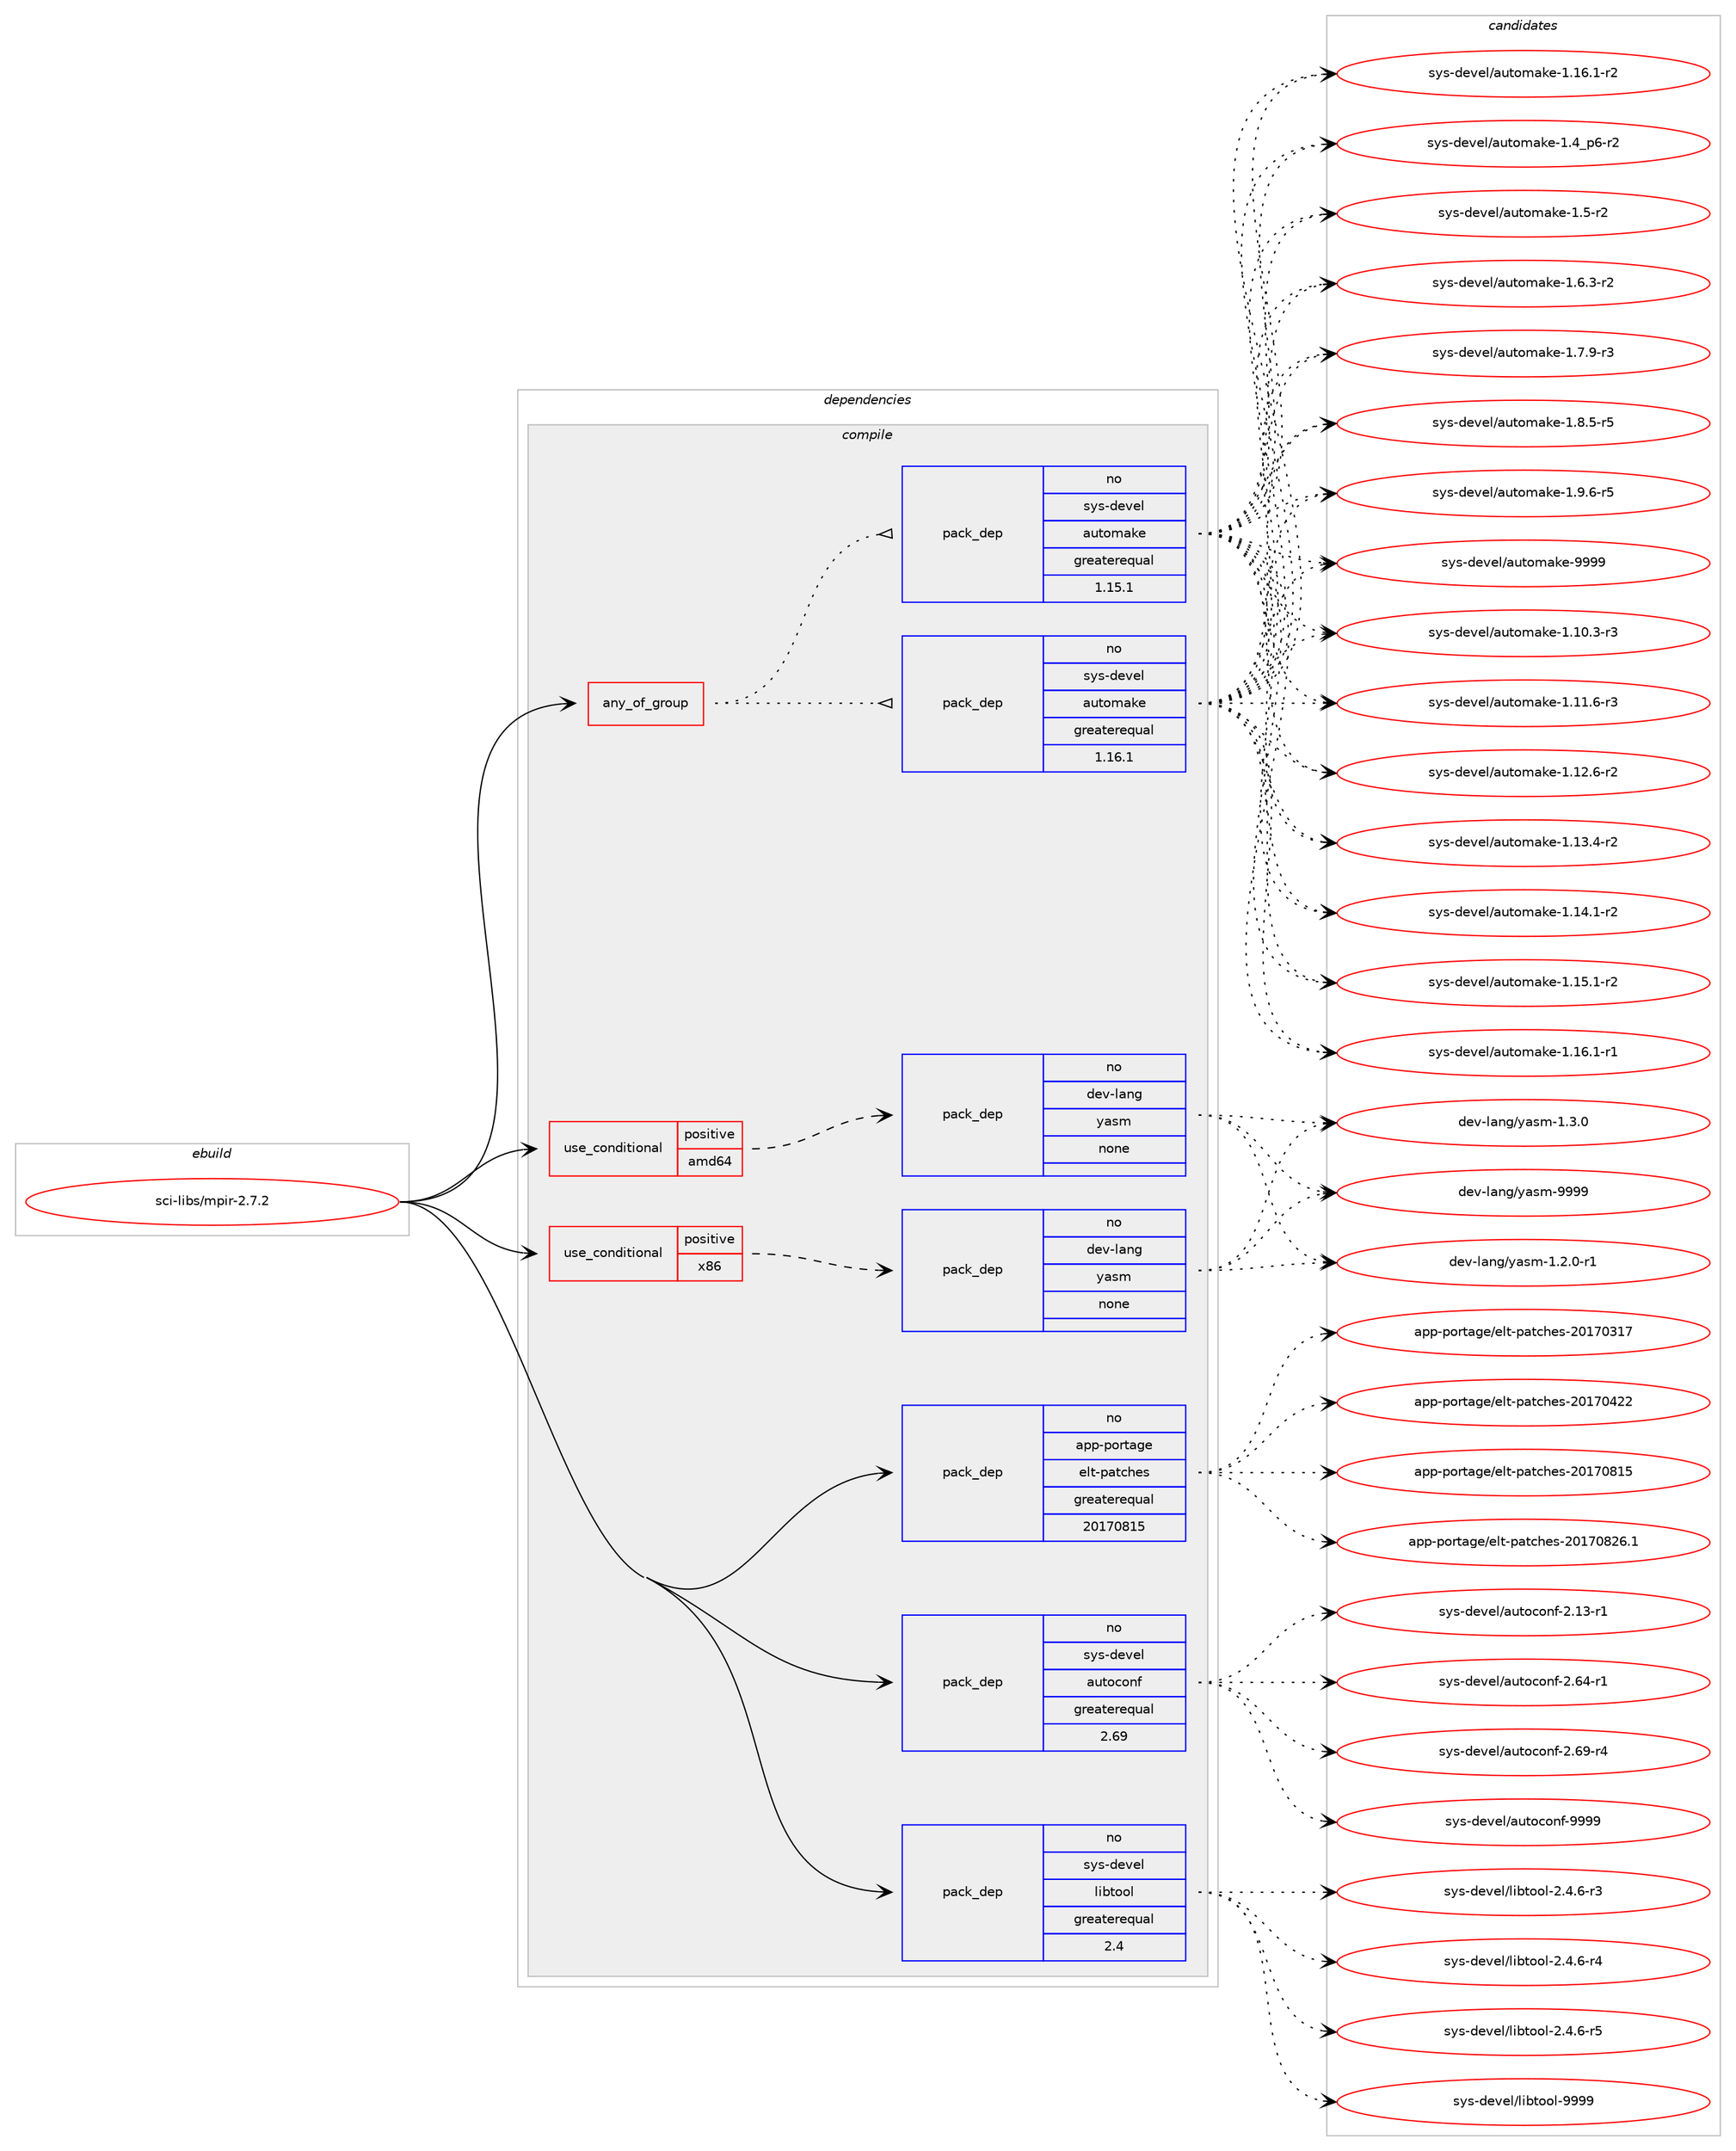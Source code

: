 digraph prolog {

# *************
# Graph options
# *************

newrank=true;
concentrate=true;
compound=true;
graph [rankdir=LR,fontname=Helvetica,fontsize=10,ranksep=1.5];#, ranksep=2.5, nodesep=0.2];
edge  [arrowhead=vee];
node  [fontname=Helvetica,fontsize=10];

# **********
# The ebuild
# **********

subgraph cluster_leftcol {
color=gray;
rank=same;
label=<<i>ebuild</i>>;
id [label="sci-libs/mpir-2.7.2", color=red, width=4, href="../sci-libs/mpir-2.7.2.svg"];
}

# ****************
# The dependencies
# ****************

subgraph cluster_midcol {
color=gray;
label=<<i>dependencies</i>>;
subgraph cluster_compile {
fillcolor="#eeeeee";
style=filled;
label=<<i>compile</i>>;
subgraph any14671 {
dependency858654 [label=<<TABLE BORDER="0" CELLBORDER="1" CELLSPACING="0" CELLPADDING="4"><TR><TD CELLPADDING="10">any_of_group</TD></TR></TABLE>>, shape=none, color=red];subgraph pack634967 {
dependency858655 [label=<<TABLE BORDER="0" CELLBORDER="1" CELLSPACING="0" CELLPADDING="4" WIDTH="220"><TR><TD ROWSPAN="6" CELLPADDING="30">pack_dep</TD></TR><TR><TD WIDTH="110">no</TD></TR><TR><TD>sys-devel</TD></TR><TR><TD>automake</TD></TR><TR><TD>greaterequal</TD></TR><TR><TD>1.16.1</TD></TR></TABLE>>, shape=none, color=blue];
}
dependency858654:e -> dependency858655:w [weight=20,style="dotted",arrowhead="oinv"];
subgraph pack634968 {
dependency858656 [label=<<TABLE BORDER="0" CELLBORDER="1" CELLSPACING="0" CELLPADDING="4" WIDTH="220"><TR><TD ROWSPAN="6" CELLPADDING="30">pack_dep</TD></TR><TR><TD WIDTH="110">no</TD></TR><TR><TD>sys-devel</TD></TR><TR><TD>automake</TD></TR><TR><TD>greaterequal</TD></TR><TR><TD>1.15.1</TD></TR></TABLE>>, shape=none, color=blue];
}
dependency858654:e -> dependency858656:w [weight=20,style="dotted",arrowhead="oinv"];
}
id:e -> dependency858654:w [weight=20,style="solid",arrowhead="vee"];
subgraph cond208507 {
dependency858657 [label=<<TABLE BORDER="0" CELLBORDER="1" CELLSPACING="0" CELLPADDING="4"><TR><TD ROWSPAN="3" CELLPADDING="10">use_conditional</TD></TR><TR><TD>positive</TD></TR><TR><TD>amd64</TD></TR></TABLE>>, shape=none, color=red];
subgraph pack634969 {
dependency858658 [label=<<TABLE BORDER="0" CELLBORDER="1" CELLSPACING="0" CELLPADDING="4" WIDTH="220"><TR><TD ROWSPAN="6" CELLPADDING="30">pack_dep</TD></TR><TR><TD WIDTH="110">no</TD></TR><TR><TD>dev-lang</TD></TR><TR><TD>yasm</TD></TR><TR><TD>none</TD></TR><TR><TD></TD></TR></TABLE>>, shape=none, color=blue];
}
dependency858657:e -> dependency858658:w [weight=20,style="dashed",arrowhead="vee"];
}
id:e -> dependency858657:w [weight=20,style="solid",arrowhead="vee"];
subgraph cond208508 {
dependency858659 [label=<<TABLE BORDER="0" CELLBORDER="1" CELLSPACING="0" CELLPADDING="4"><TR><TD ROWSPAN="3" CELLPADDING="10">use_conditional</TD></TR><TR><TD>positive</TD></TR><TR><TD>x86</TD></TR></TABLE>>, shape=none, color=red];
subgraph pack634970 {
dependency858660 [label=<<TABLE BORDER="0" CELLBORDER="1" CELLSPACING="0" CELLPADDING="4" WIDTH="220"><TR><TD ROWSPAN="6" CELLPADDING="30">pack_dep</TD></TR><TR><TD WIDTH="110">no</TD></TR><TR><TD>dev-lang</TD></TR><TR><TD>yasm</TD></TR><TR><TD>none</TD></TR><TR><TD></TD></TR></TABLE>>, shape=none, color=blue];
}
dependency858659:e -> dependency858660:w [weight=20,style="dashed",arrowhead="vee"];
}
id:e -> dependency858659:w [weight=20,style="solid",arrowhead="vee"];
subgraph pack634971 {
dependency858661 [label=<<TABLE BORDER="0" CELLBORDER="1" CELLSPACING="0" CELLPADDING="4" WIDTH="220"><TR><TD ROWSPAN="6" CELLPADDING="30">pack_dep</TD></TR><TR><TD WIDTH="110">no</TD></TR><TR><TD>app-portage</TD></TR><TR><TD>elt-patches</TD></TR><TR><TD>greaterequal</TD></TR><TR><TD>20170815</TD></TR></TABLE>>, shape=none, color=blue];
}
id:e -> dependency858661:w [weight=20,style="solid",arrowhead="vee"];
subgraph pack634972 {
dependency858662 [label=<<TABLE BORDER="0" CELLBORDER="1" CELLSPACING="0" CELLPADDING="4" WIDTH="220"><TR><TD ROWSPAN="6" CELLPADDING="30">pack_dep</TD></TR><TR><TD WIDTH="110">no</TD></TR><TR><TD>sys-devel</TD></TR><TR><TD>autoconf</TD></TR><TR><TD>greaterequal</TD></TR><TR><TD>2.69</TD></TR></TABLE>>, shape=none, color=blue];
}
id:e -> dependency858662:w [weight=20,style="solid",arrowhead="vee"];
subgraph pack634973 {
dependency858663 [label=<<TABLE BORDER="0" CELLBORDER="1" CELLSPACING="0" CELLPADDING="4" WIDTH="220"><TR><TD ROWSPAN="6" CELLPADDING="30">pack_dep</TD></TR><TR><TD WIDTH="110">no</TD></TR><TR><TD>sys-devel</TD></TR><TR><TD>libtool</TD></TR><TR><TD>greaterequal</TD></TR><TR><TD>2.4</TD></TR></TABLE>>, shape=none, color=blue];
}
id:e -> dependency858663:w [weight=20,style="solid",arrowhead="vee"];
}
subgraph cluster_compileandrun {
fillcolor="#eeeeee";
style=filled;
label=<<i>compile and run</i>>;
}
subgraph cluster_run {
fillcolor="#eeeeee";
style=filled;
label=<<i>run</i>>;
}
}

# **************
# The candidates
# **************

subgraph cluster_choices {
rank=same;
color=gray;
label=<<i>candidates</i>>;

subgraph choice634967 {
color=black;
nodesep=1;
choice11512111545100101118101108479711711611110997107101454946494846514511451 [label="sys-devel/automake-1.10.3-r3", color=red, width=4,href="../sys-devel/automake-1.10.3-r3.svg"];
choice11512111545100101118101108479711711611110997107101454946494946544511451 [label="sys-devel/automake-1.11.6-r3", color=red, width=4,href="../sys-devel/automake-1.11.6-r3.svg"];
choice11512111545100101118101108479711711611110997107101454946495046544511450 [label="sys-devel/automake-1.12.6-r2", color=red, width=4,href="../sys-devel/automake-1.12.6-r2.svg"];
choice11512111545100101118101108479711711611110997107101454946495146524511450 [label="sys-devel/automake-1.13.4-r2", color=red, width=4,href="../sys-devel/automake-1.13.4-r2.svg"];
choice11512111545100101118101108479711711611110997107101454946495246494511450 [label="sys-devel/automake-1.14.1-r2", color=red, width=4,href="../sys-devel/automake-1.14.1-r2.svg"];
choice11512111545100101118101108479711711611110997107101454946495346494511450 [label="sys-devel/automake-1.15.1-r2", color=red, width=4,href="../sys-devel/automake-1.15.1-r2.svg"];
choice11512111545100101118101108479711711611110997107101454946495446494511449 [label="sys-devel/automake-1.16.1-r1", color=red, width=4,href="../sys-devel/automake-1.16.1-r1.svg"];
choice11512111545100101118101108479711711611110997107101454946495446494511450 [label="sys-devel/automake-1.16.1-r2", color=red, width=4,href="../sys-devel/automake-1.16.1-r2.svg"];
choice115121115451001011181011084797117116111109971071014549465295112544511450 [label="sys-devel/automake-1.4_p6-r2", color=red, width=4,href="../sys-devel/automake-1.4_p6-r2.svg"];
choice11512111545100101118101108479711711611110997107101454946534511450 [label="sys-devel/automake-1.5-r2", color=red, width=4,href="../sys-devel/automake-1.5-r2.svg"];
choice115121115451001011181011084797117116111109971071014549465446514511450 [label="sys-devel/automake-1.6.3-r2", color=red, width=4,href="../sys-devel/automake-1.6.3-r2.svg"];
choice115121115451001011181011084797117116111109971071014549465546574511451 [label="sys-devel/automake-1.7.9-r3", color=red, width=4,href="../sys-devel/automake-1.7.9-r3.svg"];
choice115121115451001011181011084797117116111109971071014549465646534511453 [label="sys-devel/automake-1.8.5-r5", color=red, width=4,href="../sys-devel/automake-1.8.5-r5.svg"];
choice115121115451001011181011084797117116111109971071014549465746544511453 [label="sys-devel/automake-1.9.6-r5", color=red, width=4,href="../sys-devel/automake-1.9.6-r5.svg"];
choice115121115451001011181011084797117116111109971071014557575757 [label="sys-devel/automake-9999", color=red, width=4,href="../sys-devel/automake-9999.svg"];
dependency858655:e -> choice11512111545100101118101108479711711611110997107101454946494846514511451:w [style=dotted,weight="100"];
dependency858655:e -> choice11512111545100101118101108479711711611110997107101454946494946544511451:w [style=dotted,weight="100"];
dependency858655:e -> choice11512111545100101118101108479711711611110997107101454946495046544511450:w [style=dotted,weight="100"];
dependency858655:e -> choice11512111545100101118101108479711711611110997107101454946495146524511450:w [style=dotted,weight="100"];
dependency858655:e -> choice11512111545100101118101108479711711611110997107101454946495246494511450:w [style=dotted,weight="100"];
dependency858655:e -> choice11512111545100101118101108479711711611110997107101454946495346494511450:w [style=dotted,weight="100"];
dependency858655:e -> choice11512111545100101118101108479711711611110997107101454946495446494511449:w [style=dotted,weight="100"];
dependency858655:e -> choice11512111545100101118101108479711711611110997107101454946495446494511450:w [style=dotted,weight="100"];
dependency858655:e -> choice115121115451001011181011084797117116111109971071014549465295112544511450:w [style=dotted,weight="100"];
dependency858655:e -> choice11512111545100101118101108479711711611110997107101454946534511450:w [style=dotted,weight="100"];
dependency858655:e -> choice115121115451001011181011084797117116111109971071014549465446514511450:w [style=dotted,weight="100"];
dependency858655:e -> choice115121115451001011181011084797117116111109971071014549465546574511451:w [style=dotted,weight="100"];
dependency858655:e -> choice115121115451001011181011084797117116111109971071014549465646534511453:w [style=dotted,weight="100"];
dependency858655:e -> choice115121115451001011181011084797117116111109971071014549465746544511453:w [style=dotted,weight="100"];
dependency858655:e -> choice115121115451001011181011084797117116111109971071014557575757:w [style=dotted,weight="100"];
}
subgraph choice634968 {
color=black;
nodesep=1;
choice11512111545100101118101108479711711611110997107101454946494846514511451 [label="sys-devel/automake-1.10.3-r3", color=red, width=4,href="../sys-devel/automake-1.10.3-r3.svg"];
choice11512111545100101118101108479711711611110997107101454946494946544511451 [label="sys-devel/automake-1.11.6-r3", color=red, width=4,href="../sys-devel/automake-1.11.6-r3.svg"];
choice11512111545100101118101108479711711611110997107101454946495046544511450 [label="sys-devel/automake-1.12.6-r2", color=red, width=4,href="../sys-devel/automake-1.12.6-r2.svg"];
choice11512111545100101118101108479711711611110997107101454946495146524511450 [label="sys-devel/automake-1.13.4-r2", color=red, width=4,href="../sys-devel/automake-1.13.4-r2.svg"];
choice11512111545100101118101108479711711611110997107101454946495246494511450 [label="sys-devel/automake-1.14.1-r2", color=red, width=4,href="../sys-devel/automake-1.14.1-r2.svg"];
choice11512111545100101118101108479711711611110997107101454946495346494511450 [label="sys-devel/automake-1.15.1-r2", color=red, width=4,href="../sys-devel/automake-1.15.1-r2.svg"];
choice11512111545100101118101108479711711611110997107101454946495446494511449 [label="sys-devel/automake-1.16.1-r1", color=red, width=4,href="../sys-devel/automake-1.16.1-r1.svg"];
choice11512111545100101118101108479711711611110997107101454946495446494511450 [label="sys-devel/automake-1.16.1-r2", color=red, width=4,href="../sys-devel/automake-1.16.1-r2.svg"];
choice115121115451001011181011084797117116111109971071014549465295112544511450 [label="sys-devel/automake-1.4_p6-r2", color=red, width=4,href="../sys-devel/automake-1.4_p6-r2.svg"];
choice11512111545100101118101108479711711611110997107101454946534511450 [label="sys-devel/automake-1.5-r2", color=red, width=4,href="../sys-devel/automake-1.5-r2.svg"];
choice115121115451001011181011084797117116111109971071014549465446514511450 [label="sys-devel/automake-1.6.3-r2", color=red, width=4,href="../sys-devel/automake-1.6.3-r2.svg"];
choice115121115451001011181011084797117116111109971071014549465546574511451 [label="sys-devel/automake-1.7.9-r3", color=red, width=4,href="../sys-devel/automake-1.7.9-r3.svg"];
choice115121115451001011181011084797117116111109971071014549465646534511453 [label="sys-devel/automake-1.8.5-r5", color=red, width=4,href="../sys-devel/automake-1.8.5-r5.svg"];
choice115121115451001011181011084797117116111109971071014549465746544511453 [label="sys-devel/automake-1.9.6-r5", color=red, width=4,href="../sys-devel/automake-1.9.6-r5.svg"];
choice115121115451001011181011084797117116111109971071014557575757 [label="sys-devel/automake-9999", color=red, width=4,href="../sys-devel/automake-9999.svg"];
dependency858656:e -> choice11512111545100101118101108479711711611110997107101454946494846514511451:w [style=dotted,weight="100"];
dependency858656:e -> choice11512111545100101118101108479711711611110997107101454946494946544511451:w [style=dotted,weight="100"];
dependency858656:e -> choice11512111545100101118101108479711711611110997107101454946495046544511450:w [style=dotted,weight="100"];
dependency858656:e -> choice11512111545100101118101108479711711611110997107101454946495146524511450:w [style=dotted,weight="100"];
dependency858656:e -> choice11512111545100101118101108479711711611110997107101454946495246494511450:w [style=dotted,weight="100"];
dependency858656:e -> choice11512111545100101118101108479711711611110997107101454946495346494511450:w [style=dotted,weight="100"];
dependency858656:e -> choice11512111545100101118101108479711711611110997107101454946495446494511449:w [style=dotted,weight="100"];
dependency858656:e -> choice11512111545100101118101108479711711611110997107101454946495446494511450:w [style=dotted,weight="100"];
dependency858656:e -> choice115121115451001011181011084797117116111109971071014549465295112544511450:w [style=dotted,weight="100"];
dependency858656:e -> choice11512111545100101118101108479711711611110997107101454946534511450:w [style=dotted,weight="100"];
dependency858656:e -> choice115121115451001011181011084797117116111109971071014549465446514511450:w [style=dotted,weight="100"];
dependency858656:e -> choice115121115451001011181011084797117116111109971071014549465546574511451:w [style=dotted,weight="100"];
dependency858656:e -> choice115121115451001011181011084797117116111109971071014549465646534511453:w [style=dotted,weight="100"];
dependency858656:e -> choice115121115451001011181011084797117116111109971071014549465746544511453:w [style=dotted,weight="100"];
dependency858656:e -> choice115121115451001011181011084797117116111109971071014557575757:w [style=dotted,weight="100"];
}
subgraph choice634969 {
color=black;
nodesep=1;
choice100101118451089711010347121971151094549465046484511449 [label="dev-lang/yasm-1.2.0-r1", color=red, width=4,href="../dev-lang/yasm-1.2.0-r1.svg"];
choice10010111845108971101034712197115109454946514648 [label="dev-lang/yasm-1.3.0", color=red, width=4,href="../dev-lang/yasm-1.3.0.svg"];
choice100101118451089711010347121971151094557575757 [label="dev-lang/yasm-9999", color=red, width=4,href="../dev-lang/yasm-9999.svg"];
dependency858658:e -> choice100101118451089711010347121971151094549465046484511449:w [style=dotted,weight="100"];
dependency858658:e -> choice10010111845108971101034712197115109454946514648:w [style=dotted,weight="100"];
dependency858658:e -> choice100101118451089711010347121971151094557575757:w [style=dotted,weight="100"];
}
subgraph choice634970 {
color=black;
nodesep=1;
choice100101118451089711010347121971151094549465046484511449 [label="dev-lang/yasm-1.2.0-r1", color=red, width=4,href="../dev-lang/yasm-1.2.0-r1.svg"];
choice10010111845108971101034712197115109454946514648 [label="dev-lang/yasm-1.3.0", color=red, width=4,href="../dev-lang/yasm-1.3.0.svg"];
choice100101118451089711010347121971151094557575757 [label="dev-lang/yasm-9999", color=red, width=4,href="../dev-lang/yasm-9999.svg"];
dependency858660:e -> choice100101118451089711010347121971151094549465046484511449:w [style=dotted,weight="100"];
dependency858660:e -> choice10010111845108971101034712197115109454946514648:w [style=dotted,weight="100"];
dependency858660:e -> choice100101118451089711010347121971151094557575757:w [style=dotted,weight="100"];
}
subgraph choice634971 {
color=black;
nodesep=1;
choice97112112451121111141169710310147101108116451129711699104101115455048495548514955 [label="app-portage/elt-patches-20170317", color=red, width=4,href="../app-portage/elt-patches-20170317.svg"];
choice97112112451121111141169710310147101108116451129711699104101115455048495548525050 [label="app-portage/elt-patches-20170422", color=red, width=4,href="../app-portage/elt-patches-20170422.svg"];
choice97112112451121111141169710310147101108116451129711699104101115455048495548564953 [label="app-portage/elt-patches-20170815", color=red, width=4,href="../app-portage/elt-patches-20170815.svg"];
choice971121124511211111411697103101471011081164511297116991041011154550484955485650544649 [label="app-portage/elt-patches-20170826.1", color=red, width=4,href="../app-portage/elt-patches-20170826.1.svg"];
dependency858661:e -> choice97112112451121111141169710310147101108116451129711699104101115455048495548514955:w [style=dotted,weight="100"];
dependency858661:e -> choice97112112451121111141169710310147101108116451129711699104101115455048495548525050:w [style=dotted,weight="100"];
dependency858661:e -> choice97112112451121111141169710310147101108116451129711699104101115455048495548564953:w [style=dotted,weight="100"];
dependency858661:e -> choice971121124511211111411697103101471011081164511297116991041011154550484955485650544649:w [style=dotted,weight="100"];
}
subgraph choice634972 {
color=black;
nodesep=1;
choice1151211154510010111810110847971171161119911111010245504649514511449 [label="sys-devel/autoconf-2.13-r1", color=red, width=4,href="../sys-devel/autoconf-2.13-r1.svg"];
choice1151211154510010111810110847971171161119911111010245504654524511449 [label="sys-devel/autoconf-2.64-r1", color=red, width=4,href="../sys-devel/autoconf-2.64-r1.svg"];
choice1151211154510010111810110847971171161119911111010245504654574511452 [label="sys-devel/autoconf-2.69-r4", color=red, width=4,href="../sys-devel/autoconf-2.69-r4.svg"];
choice115121115451001011181011084797117116111991111101024557575757 [label="sys-devel/autoconf-9999", color=red, width=4,href="../sys-devel/autoconf-9999.svg"];
dependency858662:e -> choice1151211154510010111810110847971171161119911111010245504649514511449:w [style=dotted,weight="100"];
dependency858662:e -> choice1151211154510010111810110847971171161119911111010245504654524511449:w [style=dotted,weight="100"];
dependency858662:e -> choice1151211154510010111810110847971171161119911111010245504654574511452:w [style=dotted,weight="100"];
dependency858662:e -> choice115121115451001011181011084797117116111991111101024557575757:w [style=dotted,weight="100"];
}
subgraph choice634973 {
color=black;
nodesep=1;
choice1151211154510010111810110847108105981161111111084550465246544511451 [label="sys-devel/libtool-2.4.6-r3", color=red, width=4,href="../sys-devel/libtool-2.4.6-r3.svg"];
choice1151211154510010111810110847108105981161111111084550465246544511452 [label="sys-devel/libtool-2.4.6-r4", color=red, width=4,href="../sys-devel/libtool-2.4.6-r4.svg"];
choice1151211154510010111810110847108105981161111111084550465246544511453 [label="sys-devel/libtool-2.4.6-r5", color=red, width=4,href="../sys-devel/libtool-2.4.6-r5.svg"];
choice1151211154510010111810110847108105981161111111084557575757 [label="sys-devel/libtool-9999", color=red, width=4,href="../sys-devel/libtool-9999.svg"];
dependency858663:e -> choice1151211154510010111810110847108105981161111111084550465246544511451:w [style=dotted,weight="100"];
dependency858663:e -> choice1151211154510010111810110847108105981161111111084550465246544511452:w [style=dotted,weight="100"];
dependency858663:e -> choice1151211154510010111810110847108105981161111111084550465246544511453:w [style=dotted,weight="100"];
dependency858663:e -> choice1151211154510010111810110847108105981161111111084557575757:w [style=dotted,weight="100"];
}
}

}
